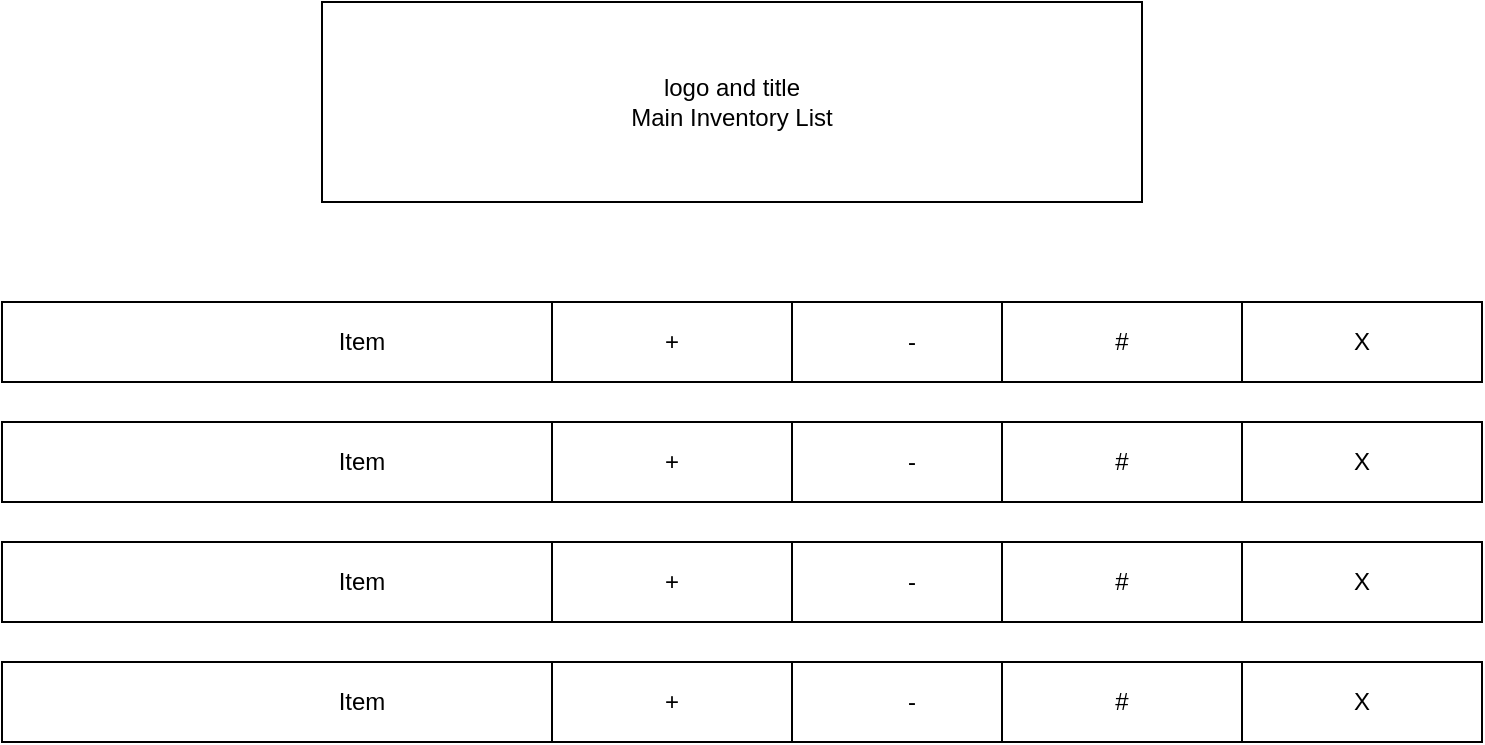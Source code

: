 <mxfile>
    <diagram id="cMf-7oAa4h2oSexCuqmS" name="Inventory">
        <mxGraphModel dx="794" dy="419" grid="1" gridSize="10" guides="1" tooltips="1" connect="1" arrows="1" fold="1" page="1" pageScale="1" pageWidth="850" pageHeight="1100" math="0" shadow="0">
            <root>
                <mxCell id="0"/>
                <mxCell id="1" parent="0"/>
                <mxCell id="2" value="logo and title&lt;br&gt;Main Inventory List" style="whiteSpace=wrap;html=1;" parent="1" vertex="1">
                    <mxGeometry x="190" y="10" width="410" height="100" as="geometry"/>
                </mxCell>
                <mxCell id="3" value="" style="whiteSpace=wrap;html=1;" parent="1" vertex="1">
                    <mxGeometry x="30" y="160" width="740" height="40" as="geometry"/>
                </mxCell>
                <mxCell id="8" value="Item" style="whiteSpace=wrap;html=1;" parent="1" vertex="1">
                    <mxGeometry x="30" y="160" width="360" height="40" as="geometry"/>
                </mxCell>
                <mxCell id="9" value="+" style="whiteSpace=wrap;html=1;" parent="1" vertex="1">
                    <mxGeometry x="305" y="160" width="120" height="40" as="geometry"/>
                </mxCell>
                <mxCell id="10" value="-" style="whiteSpace=wrap;html=1;" parent="1" vertex="1">
                    <mxGeometry x="425" y="160" width="120" height="40" as="geometry"/>
                </mxCell>
                <mxCell id="11" value="X" style="whiteSpace=wrap;html=1;" parent="1" vertex="1">
                    <mxGeometry x="650" y="160" width="120" height="40" as="geometry"/>
                </mxCell>
                <mxCell id="12" value="#" style="whiteSpace=wrap;html=1;" parent="1" vertex="1">
                    <mxGeometry x="530" y="160" width="120" height="40" as="geometry"/>
                </mxCell>
                <mxCell id="31" value="" style="whiteSpace=wrap;html=1;" parent="1" vertex="1">
                    <mxGeometry x="30" y="220" width="740" height="40" as="geometry"/>
                </mxCell>
                <mxCell id="32" value="Item" style="whiteSpace=wrap;html=1;" parent="1" vertex="1">
                    <mxGeometry x="30" y="220" width="360" height="40" as="geometry"/>
                </mxCell>
                <mxCell id="33" value="+" style="whiteSpace=wrap;html=1;" parent="1" vertex="1">
                    <mxGeometry x="305" y="220" width="120" height="40" as="geometry"/>
                </mxCell>
                <mxCell id="34" value="-" style="whiteSpace=wrap;html=1;" parent="1" vertex="1">
                    <mxGeometry x="425" y="220" width="120" height="40" as="geometry"/>
                </mxCell>
                <mxCell id="35" value="X" style="whiteSpace=wrap;html=1;" parent="1" vertex="1">
                    <mxGeometry x="650" y="220" width="120" height="40" as="geometry"/>
                </mxCell>
                <mxCell id="36" value="#" style="whiteSpace=wrap;html=1;" parent="1" vertex="1">
                    <mxGeometry x="530" y="220" width="120" height="40" as="geometry"/>
                </mxCell>
                <mxCell id="37" value="" style="whiteSpace=wrap;html=1;" parent="1" vertex="1">
                    <mxGeometry x="30" y="280" width="740" height="40" as="geometry"/>
                </mxCell>
                <mxCell id="38" value="Item" style="whiteSpace=wrap;html=1;" parent="1" vertex="1">
                    <mxGeometry x="30" y="280" width="360" height="40" as="geometry"/>
                </mxCell>
                <mxCell id="39" value="+" style="whiteSpace=wrap;html=1;" parent="1" vertex="1">
                    <mxGeometry x="305" y="280" width="120" height="40" as="geometry"/>
                </mxCell>
                <mxCell id="40" value="-" style="whiteSpace=wrap;html=1;" parent="1" vertex="1">
                    <mxGeometry x="425" y="280" width="120" height="40" as="geometry"/>
                </mxCell>
                <mxCell id="41" value="X" style="whiteSpace=wrap;html=1;" parent="1" vertex="1">
                    <mxGeometry x="650" y="280" width="120" height="40" as="geometry"/>
                </mxCell>
                <mxCell id="42" value="#" style="whiteSpace=wrap;html=1;" parent="1" vertex="1">
                    <mxGeometry x="530" y="280" width="120" height="40" as="geometry"/>
                </mxCell>
                <mxCell id="43" value="" style="whiteSpace=wrap;html=1;" parent="1" vertex="1">
                    <mxGeometry x="30" y="340" width="740" height="40" as="geometry"/>
                </mxCell>
                <mxCell id="44" value="Item" style="whiteSpace=wrap;html=1;" parent="1" vertex="1">
                    <mxGeometry x="30" y="340" width="360" height="40" as="geometry"/>
                </mxCell>
                <mxCell id="45" value="+" style="whiteSpace=wrap;html=1;" parent="1" vertex="1">
                    <mxGeometry x="305" y="340" width="120" height="40" as="geometry"/>
                </mxCell>
                <mxCell id="46" value="-" style="whiteSpace=wrap;html=1;" parent="1" vertex="1">
                    <mxGeometry x="425" y="340" width="120" height="40" as="geometry"/>
                </mxCell>
                <mxCell id="47" value="X" style="whiteSpace=wrap;html=1;" parent="1" vertex="1">
                    <mxGeometry x="650" y="340" width="120" height="40" as="geometry"/>
                </mxCell>
                <mxCell id="48" value="#" style="whiteSpace=wrap;html=1;" parent="1" vertex="1">
                    <mxGeometry x="530" y="340" width="120" height="40" as="geometry"/>
                </mxCell>
            </root>
        </mxGraphModel>
    </diagram>
    <diagram id="uwWCbuT6H2-JEL7m0euv" name="Notes">
        <mxGraphModel dx="794" dy="419" grid="1" gridSize="10" guides="1" tooltips="1" connect="1" arrows="1" fold="1" page="1" pageScale="1" pageWidth="850" pageHeight="1100" math="0" shadow="0">
            <root>
                <mxCell id="0"/>
                <mxCell id="1" parent="0"/>
                <mxCell id="mLpJrM-1vqp2oezZNDQf-1" value="logo and title&lt;br&gt;Notes" style="whiteSpace=wrap;html=1;" parent="1" vertex="1">
                    <mxGeometry x="190" y="10" width="410" height="100" as="geometry"/>
                </mxCell>
                <mxCell id="mLpJrM-1vqp2oezZNDQf-2" value="Add a note" style="whiteSpace=wrap;html=1;" parent="1" vertex="1">
                    <mxGeometry x="30" y="120" width="290" height="460" as="geometry"/>
                </mxCell>
                <mxCell id="mLpJrM-1vqp2oezZNDQf-3" value="note 1" style="whiteSpace=wrap;html=1;" parent="1" vertex="1">
                    <mxGeometry x="380" y="120" width="160" height="140" as="geometry"/>
                </mxCell>
                <mxCell id="mLpJrM-1vqp2oezZNDQf-4" value="note 5" style="whiteSpace=wrap;html=1;" parent="1" vertex="1">
                    <mxGeometry x="380" y="440" width="160" height="140" as="geometry"/>
                </mxCell>
                <mxCell id="mLpJrM-1vqp2oezZNDQf-5" value="note 4" style="whiteSpace=wrap;html=1;" parent="1" vertex="1">
                    <mxGeometry x="590" y="280" width="160" height="140" as="geometry"/>
                </mxCell>
                <mxCell id="mLpJrM-1vqp2oezZNDQf-6" value="note 3" style="whiteSpace=wrap;html=1;" parent="1" vertex="1">
                    <mxGeometry x="380" y="280" width="160" height="140" as="geometry"/>
                </mxCell>
                <mxCell id="mLpJrM-1vqp2oezZNDQf-7" value="note 2" style="whiteSpace=wrap;html=1;" parent="1" vertex="1">
                    <mxGeometry x="590" y="120" width="160" height="140" as="geometry"/>
                </mxCell>
                <mxCell id="mLpJrM-1vqp2oezZNDQf-8" value="note 6" style="whiteSpace=wrap;html=1;" parent="1" vertex="1">
                    <mxGeometry x="590" y="440" width="160" height="140" as="geometry"/>
                </mxCell>
            </root>
        </mxGraphModel>
    </diagram>
</mxfile>